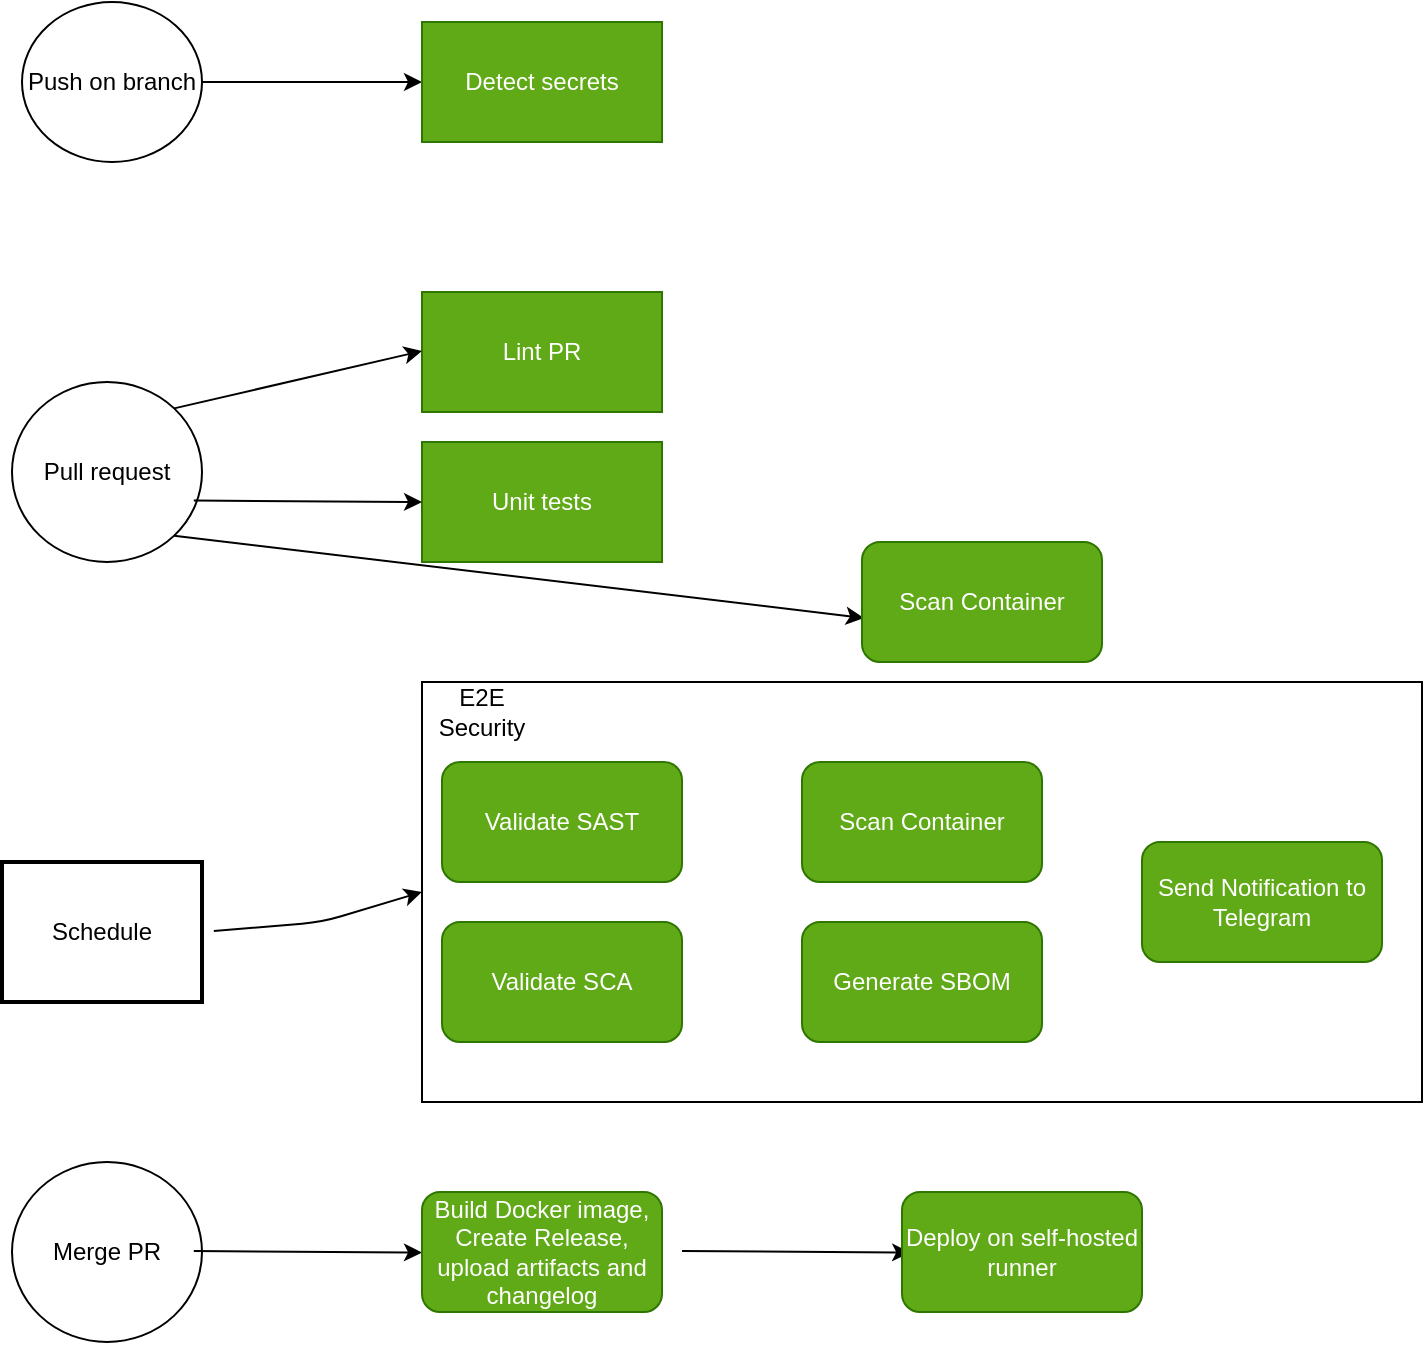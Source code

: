 <mxfile>
    <diagram id="4-Pl7l20j3m651ecNRm7" name="Page-1">
        <mxGraphModel dx="583" dy="786" grid="1" gridSize="10" guides="1" tooltips="1" connect="1" arrows="1" fold="1" page="1" pageScale="1" pageWidth="827" pageHeight="1169" math="0" shadow="0">
            <root>
                <mxCell id="0"/>
                <mxCell id="1" parent="0"/>
                <mxCell id="2" value="Push on branch" style="ellipse;whiteSpace=wrap;html=1;" parent="1" vertex="1">
                    <mxGeometry x="40" y="80" width="90" height="80" as="geometry"/>
                </mxCell>
                <mxCell id="3" value="" style="endArrow=classic;html=1;exitX=1;exitY=0.5;exitDx=0;exitDy=0;" parent="1" source="2" edge="1">
                    <mxGeometry width="50" height="50" relative="1" as="geometry">
                        <mxPoint x="550" y="430" as="sourcePoint"/>
                        <mxPoint x="240" y="120" as="targetPoint"/>
                    </mxGeometry>
                </mxCell>
                <mxCell id="4" value="Detect secrets" style="rounded=0;whiteSpace=wrap;html=1;fillColor=#60a917;fontColor=#ffffff;strokeColor=#2D7600;" parent="1" vertex="1">
                    <mxGeometry x="240" y="90" width="120" height="60" as="geometry"/>
                </mxCell>
                <mxCell id="5" value="Lint PR" style="rounded=0;whiteSpace=wrap;html=1;fillColor=#60a917;fontColor=#ffffff;strokeColor=#2D7600;" parent="1" vertex="1">
                    <mxGeometry x="240" y="225" width="120" height="60" as="geometry"/>
                </mxCell>
                <mxCell id="6" value="Pull request" style="ellipse;whiteSpace=wrap;html=1;" parent="1" vertex="1">
                    <mxGeometry x="35" y="270" width="95" height="90" as="geometry"/>
                </mxCell>
                <mxCell id="7" value="" style="endArrow=classic;html=1;exitX=1;exitY=0;exitDx=0;exitDy=0;" parent="1" source="6" edge="1">
                    <mxGeometry width="50" height="50" relative="1" as="geometry">
                        <mxPoint x="130" y="254.5" as="sourcePoint"/>
                        <mxPoint x="240" y="254.5" as="targetPoint"/>
                    </mxGeometry>
                </mxCell>
                <mxCell id="8" value="Unit tests" style="rounded=0;whiteSpace=wrap;html=1;fillColor=#60a917;fontColor=#ffffff;strokeColor=#2D7600;" parent="1" vertex="1">
                    <mxGeometry x="240" y="300" width="120" height="60" as="geometry"/>
                </mxCell>
                <mxCell id="9" value="" style="endArrow=classic;html=1;exitX=1;exitY=0;exitDx=0;exitDy=0;entryX=0;entryY=0.5;entryDx=0;entryDy=0;" parent="1" target="8" edge="1">
                    <mxGeometry width="50" height="50" relative="1" as="geometry">
                        <mxPoint x="125.909" y="329.252" as="sourcePoint"/>
                        <mxPoint x="250" y="300.74" as="targetPoint"/>
                    </mxGeometry>
                </mxCell>
                <mxCell id="17" value="Merge PR" style="ellipse;whiteSpace=wrap;html=1;" parent="1" vertex="1">
                    <mxGeometry x="35" y="660" width="95" height="90" as="geometry"/>
                </mxCell>
                <mxCell id="18" value="" style="endArrow=classic;html=1;exitX=1;exitY=1;exitDx=0;exitDy=0;entryX=0.008;entryY=0.633;entryDx=0;entryDy=0;entryPerimeter=0;" parent="1" source="6" target="28" edge="1">
                    <mxGeometry width="50" height="50" relative="1" as="geometry">
                        <mxPoint x="79.999" y="359.002" as="sourcePoint"/>
                        <mxPoint x="194.09" y="359.75" as="targetPoint"/>
                    </mxGeometry>
                </mxCell>
                <mxCell id="20" value="" style="endArrow=classic;html=1;exitX=1;exitY=0;exitDx=0;exitDy=0;entryX=0;entryY=0.5;entryDx=0;entryDy=0;" parent="1" edge="1">
                    <mxGeometry width="50" height="50" relative="1" as="geometry">
                        <mxPoint x="125.909" y="704.502" as="sourcePoint"/>
                        <mxPoint x="240" y="705.25" as="targetPoint"/>
                    </mxGeometry>
                </mxCell>
                <mxCell id="22" value="Build Docker image, Create Release, upload artifacts and changelog" style="rounded=1;whiteSpace=wrap;html=1;fillColor=#60a917;fontColor=#ffffff;strokeColor=#2D7600;" parent="1" vertex="1">
                    <mxGeometry x="240" y="675" width="120" height="60" as="geometry"/>
                </mxCell>
                <mxCell id="23" value="" style="endArrow=classic;html=1;exitX=1;exitY=0;exitDx=0;exitDy=0;entryX=0;entryY=0.5;entryDx=0;entryDy=0;" edge="1" parent="1">
                    <mxGeometry width="50" height="50" relative="1" as="geometry">
                        <mxPoint x="369.999" y="704.502" as="sourcePoint"/>
                        <mxPoint x="484.09" y="705.25" as="targetPoint"/>
                    </mxGeometry>
                </mxCell>
                <mxCell id="24" value="Deploy on self-hosted runner" style="rounded=1;whiteSpace=wrap;html=1;fillColor=#60a917;fontColor=#ffffff;strokeColor=#2D7600;" vertex="1" parent="1">
                    <mxGeometry x="480" y="675" width="120" height="60" as="geometry"/>
                </mxCell>
                <mxCell id="25" value="Schedule" style="strokeWidth=2;html=1;shape=mxgraph.lean_mapping.schedule;whiteSpace=wrap;align=center;" vertex="1" parent="1">
                    <mxGeometry x="30" y="510" width="100" height="70" as="geometry"/>
                </mxCell>
                <mxCell id="26" value="" style="endArrow=classic;html=1;exitX=1;exitY=0;exitDx=0;exitDy=0;entryX=0;entryY=0.5;entryDx=0;entryDy=0;" edge="1" parent="1" target="10">
                    <mxGeometry width="50" height="50" relative="1" as="geometry">
                        <mxPoint x="135.909" y="544.502" as="sourcePoint"/>
                        <mxPoint x="250" y="545.25" as="targetPoint"/>
                        <Array as="points">
                            <mxPoint x="190" y="540"/>
                        </Array>
                    </mxGeometry>
                </mxCell>
                <mxCell id="27" value="" style="group" vertex="1" connectable="0" parent="1">
                    <mxGeometry x="240" y="420" width="500" height="210" as="geometry"/>
                </mxCell>
                <mxCell id="10" value="" style="rounded=0;whiteSpace=wrap;html=1;" parent="27" vertex="1">
                    <mxGeometry width="500" height="210" as="geometry"/>
                </mxCell>
                <mxCell id="11" value="Validate SAST" style="rounded=1;whiteSpace=wrap;html=1;fillColor=#60a917;fontColor=#ffffff;strokeColor=#2D7600;" parent="27" vertex="1">
                    <mxGeometry x="10" y="40" width="120" height="60" as="geometry"/>
                </mxCell>
                <mxCell id="13" value="Validate SCA" style="rounded=1;whiteSpace=wrap;html=1;fillColor=#60a917;fontColor=#ffffff;strokeColor=#2D7600;" parent="27" vertex="1">
                    <mxGeometry x="10" y="120" width="120" height="60" as="geometry"/>
                </mxCell>
                <mxCell id="14" value="Scan Container" style="rounded=1;whiteSpace=wrap;html=1;fillColor=#60a917;fontColor=#ffffff;strokeColor=#2D7600;" parent="27" vertex="1">
                    <mxGeometry x="190" y="40" width="120" height="60" as="geometry"/>
                </mxCell>
                <mxCell id="15" value="Generate SBOM" style="rounded=1;whiteSpace=wrap;html=1;fillColor=#60a917;fontColor=#ffffff;strokeColor=#2D7600;" parent="27" vertex="1">
                    <mxGeometry x="190" y="120" width="120" height="60" as="geometry"/>
                </mxCell>
                <mxCell id="16" value="Send Notification to Telegram" style="rounded=1;whiteSpace=wrap;html=1;fillColor=#60a917;fontColor=#ffffff;strokeColor=#2D7600;" parent="27" vertex="1">
                    <mxGeometry x="360" y="80" width="120" height="60" as="geometry"/>
                </mxCell>
                <mxCell id="12" value="E2E Security" style="text;html=1;strokeColor=none;fillColor=none;align=center;verticalAlign=middle;whiteSpace=wrap;rounded=0;" parent="27" vertex="1">
                    <mxGeometry width="60" height="30" as="geometry"/>
                </mxCell>
                <mxCell id="28" value="Scan Container" style="rounded=1;whiteSpace=wrap;html=1;fillColor=#60a917;fontColor=#ffffff;strokeColor=#2D7600;" vertex="1" parent="1">
                    <mxGeometry x="460" y="350" width="120" height="60" as="geometry"/>
                </mxCell>
            </root>
        </mxGraphModel>
    </diagram>
</mxfile>
